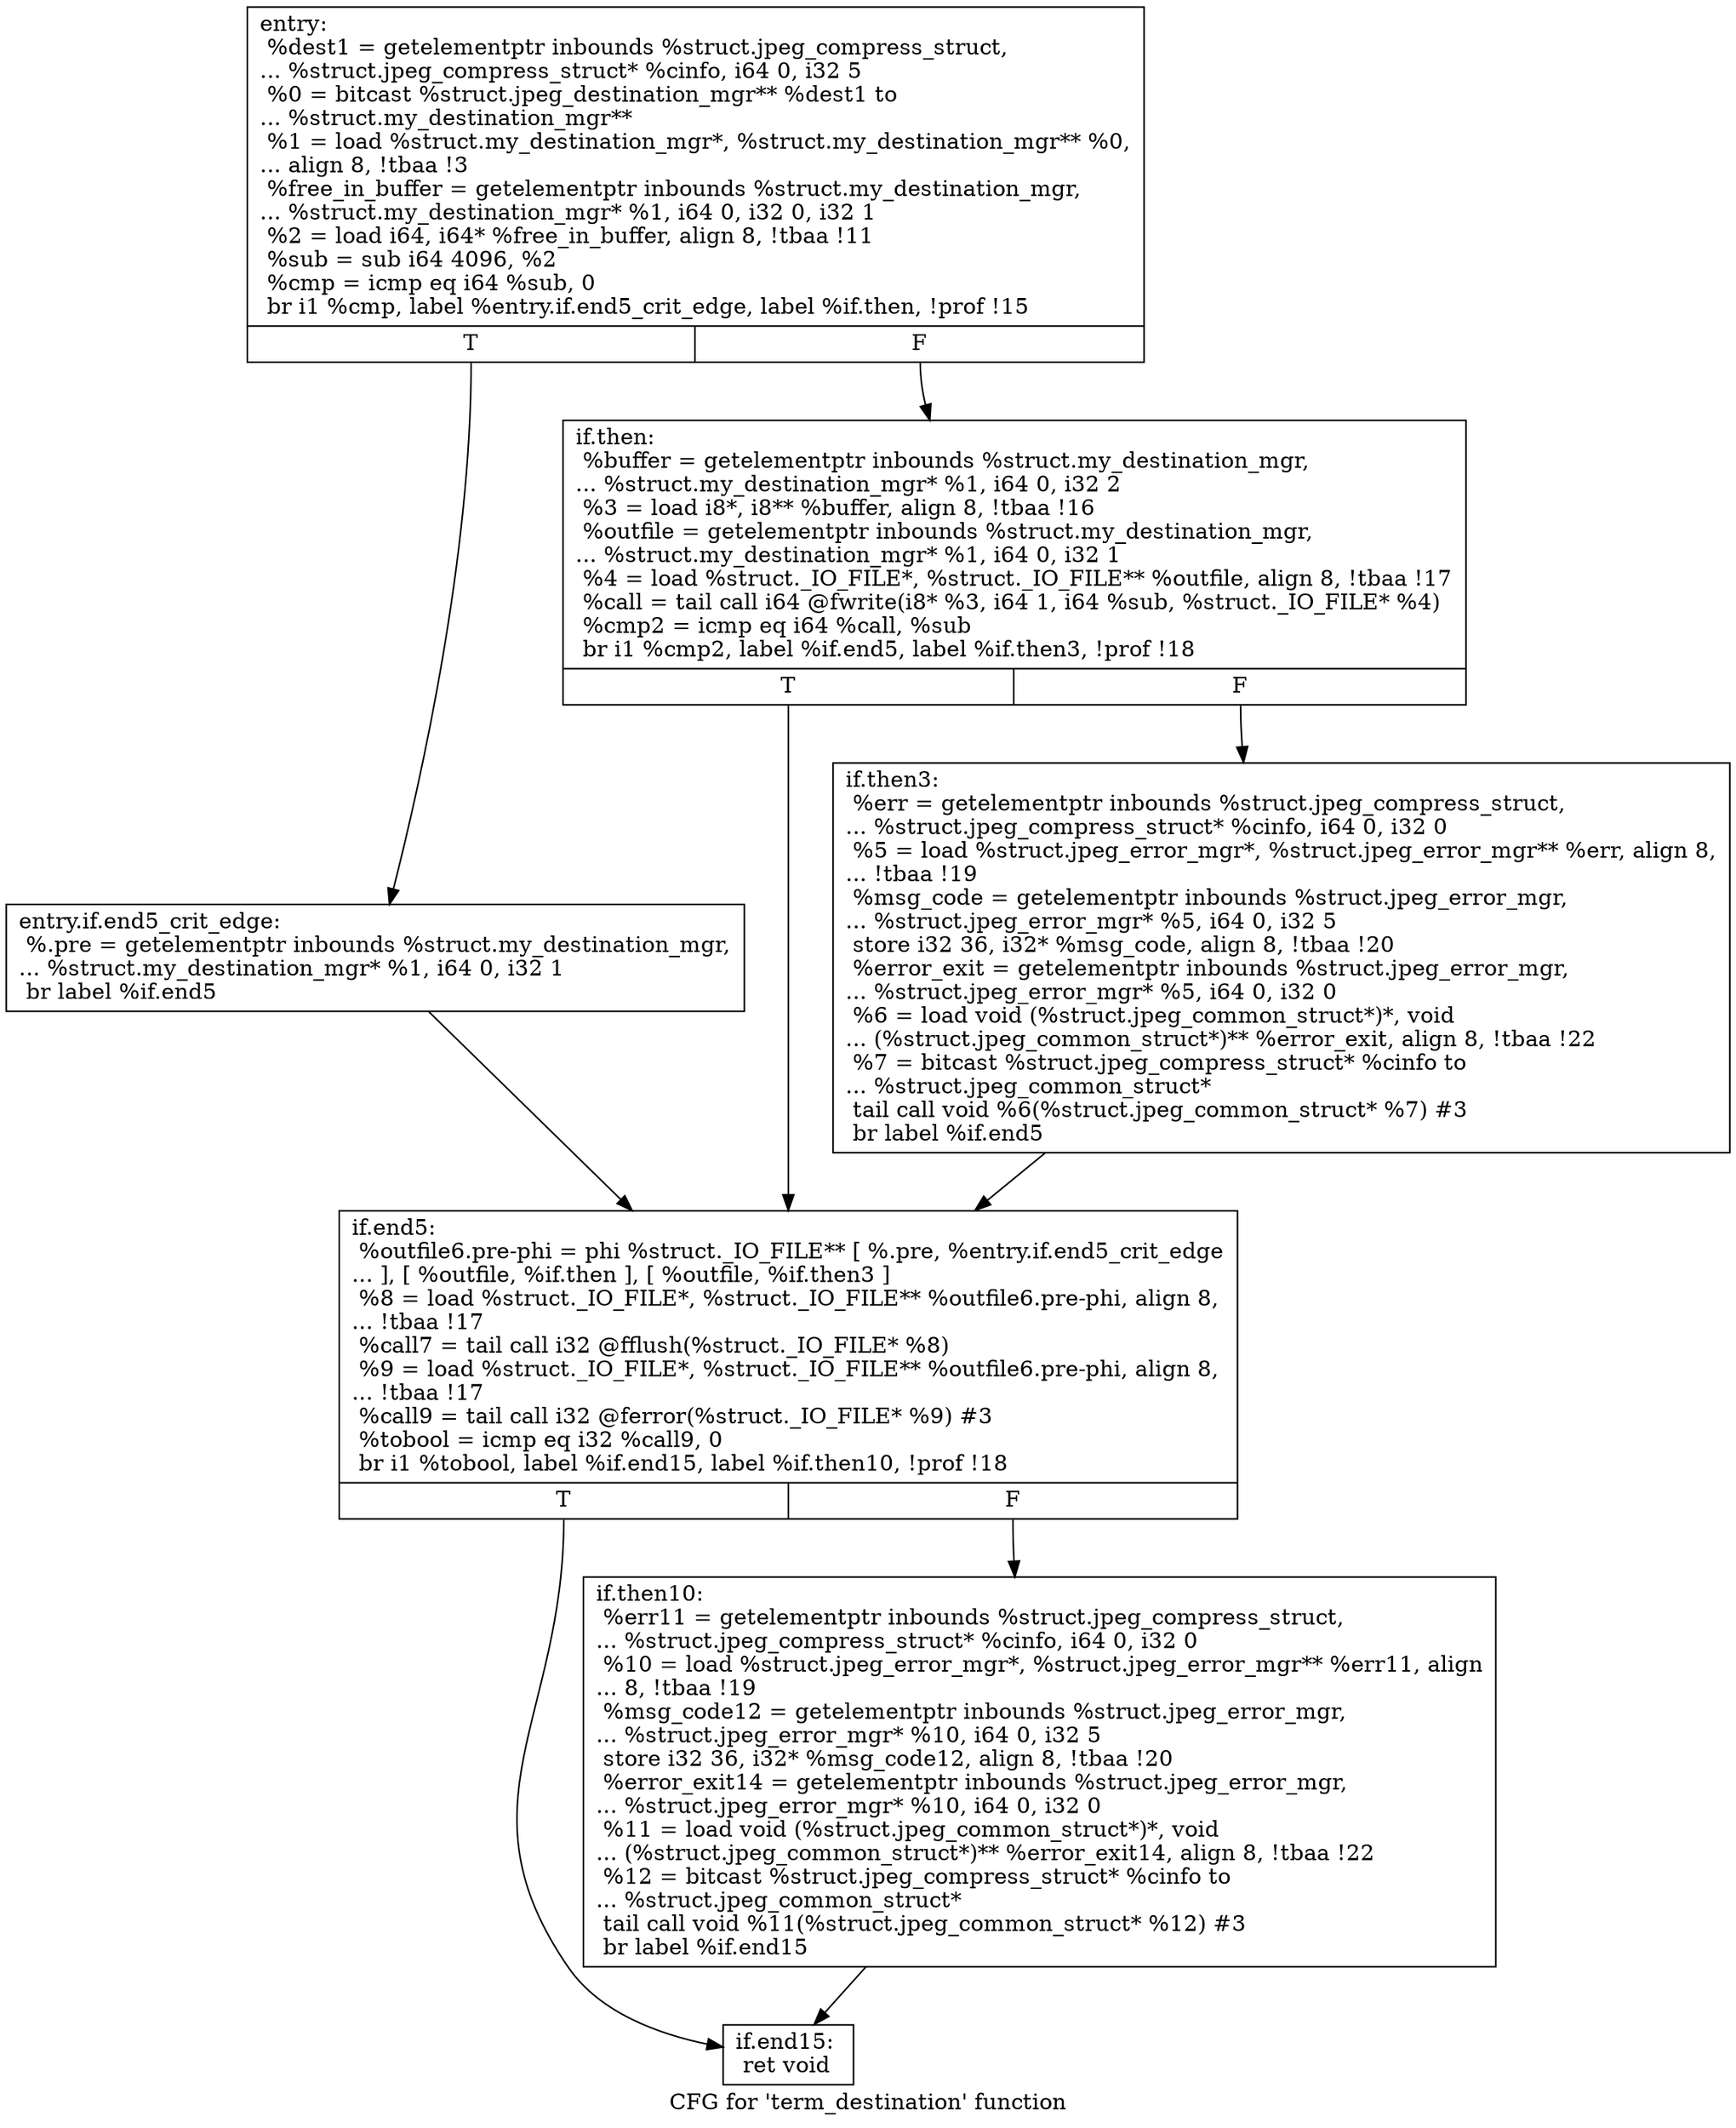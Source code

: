 digraph "CFG for 'term_destination' function" {
	label="CFG for 'term_destination' function";

	Node0x58dd1a0 [shape=record,label="{entry:\l  %dest1 = getelementptr inbounds %struct.jpeg_compress_struct,\l... %struct.jpeg_compress_struct* %cinfo, i64 0, i32 5\l  %0 = bitcast %struct.jpeg_destination_mgr** %dest1 to\l... %struct.my_destination_mgr**\l  %1 = load %struct.my_destination_mgr*, %struct.my_destination_mgr** %0,\l... align 8, !tbaa !3\l  %free_in_buffer = getelementptr inbounds %struct.my_destination_mgr,\l... %struct.my_destination_mgr* %1, i64 0, i32 0, i32 1\l  %2 = load i64, i64* %free_in_buffer, align 8, !tbaa !11\l  %sub = sub i64 4096, %2\l  %cmp = icmp eq i64 %sub, 0\l  br i1 %cmp, label %entry.if.end5_crit_edge, label %if.then, !prof !15\l|{<s0>T|<s1>F}}"];
	Node0x58dd1a0:s0 -> Node0x58dd5b0;
	Node0x58dd1a0:s1 -> Node0x58d2080;
	Node0x58dd5b0 [shape=record,label="{entry.if.end5_crit_edge:                          \l  %.pre = getelementptr inbounds %struct.my_destination_mgr,\l... %struct.my_destination_mgr* %1, i64 0, i32 1\l  br label %if.end5\l}"];
	Node0x58dd5b0 -> Node0x58d23b0;
	Node0x58d2080 [shape=record,label="{if.then:                                          \l  %buffer = getelementptr inbounds %struct.my_destination_mgr,\l... %struct.my_destination_mgr* %1, i64 0, i32 2\l  %3 = load i8*, i8** %buffer, align 8, !tbaa !16\l  %outfile = getelementptr inbounds %struct.my_destination_mgr,\l... %struct.my_destination_mgr* %1, i64 0, i32 1\l  %4 = load %struct._IO_FILE*, %struct._IO_FILE** %outfile, align 8, !tbaa !17\l  %call = tail call i64 @fwrite(i8* %3, i64 1, i64 %sub, %struct._IO_FILE* %4)\l  %cmp2 = icmp eq i64 %call, %sub\l  br i1 %cmp2, label %if.end5, label %if.then3, !prof !18\l|{<s0>T|<s1>F}}"];
	Node0x58d2080:s0 -> Node0x58d23b0;
	Node0x58d2080:s1 -> Node0x58dd120;
	Node0x58dd120 [shape=record,label="{if.then3:                                         \l  %err = getelementptr inbounds %struct.jpeg_compress_struct,\l... %struct.jpeg_compress_struct* %cinfo, i64 0, i32 0\l  %5 = load %struct.jpeg_error_mgr*, %struct.jpeg_error_mgr** %err, align 8,\l... !tbaa !19\l  %msg_code = getelementptr inbounds %struct.jpeg_error_mgr,\l... %struct.jpeg_error_mgr* %5, i64 0, i32 5\l  store i32 36, i32* %msg_code, align 8, !tbaa !20\l  %error_exit = getelementptr inbounds %struct.jpeg_error_mgr,\l... %struct.jpeg_error_mgr* %5, i64 0, i32 0\l  %6 = load void (%struct.jpeg_common_struct*)*, void\l... (%struct.jpeg_common_struct*)** %error_exit, align 8, !tbaa !22\l  %7 = bitcast %struct.jpeg_compress_struct* %cinfo to\l... %struct.jpeg_common_struct*\l  tail call void %6(%struct.jpeg_common_struct* %7) #3\l  br label %if.end5\l}"];
	Node0x58dd120 -> Node0x58d23b0;
	Node0x58d23b0 [shape=record,label="{if.end5:                                          \l  %outfile6.pre-phi = phi %struct._IO_FILE** [ %.pre, %entry.if.end5_crit_edge\l... ], [ %outfile, %if.then ], [ %outfile, %if.then3 ]\l  %8 = load %struct._IO_FILE*, %struct._IO_FILE** %outfile6.pre-phi, align 8,\l... !tbaa !17\l  %call7 = tail call i32 @fflush(%struct._IO_FILE* %8)\l  %9 = load %struct._IO_FILE*, %struct._IO_FILE** %outfile6.pre-phi, align 8,\l... !tbaa !17\l  %call9 = tail call i32 @ferror(%struct._IO_FILE* %9) #3\l  %tobool = icmp eq i32 %call9, 0\l  br i1 %tobool, label %if.end15, label %if.then10, !prof !18\l|{<s0>T|<s1>F}}"];
	Node0x58d23b0:s0 -> Node0x58e0970;
	Node0x58d23b0:s1 -> Node0x58e0a50;
	Node0x58e0a50 [shape=record,label="{if.then10:                                        \l  %err11 = getelementptr inbounds %struct.jpeg_compress_struct,\l... %struct.jpeg_compress_struct* %cinfo, i64 0, i32 0\l  %10 = load %struct.jpeg_error_mgr*, %struct.jpeg_error_mgr** %err11, align\l... 8, !tbaa !19\l  %msg_code12 = getelementptr inbounds %struct.jpeg_error_mgr,\l... %struct.jpeg_error_mgr* %10, i64 0, i32 5\l  store i32 36, i32* %msg_code12, align 8, !tbaa !20\l  %error_exit14 = getelementptr inbounds %struct.jpeg_error_mgr,\l... %struct.jpeg_error_mgr* %10, i64 0, i32 0\l  %11 = load void (%struct.jpeg_common_struct*)*, void\l... (%struct.jpeg_common_struct*)** %error_exit14, align 8, !tbaa !22\l  %12 = bitcast %struct.jpeg_compress_struct* %cinfo to\l... %struct.jpeg_common_struct*\l  tail call void %11(%struct.jpeg_common_struct* %12) #3\l  br label %if.end15\l}"];
	Node0x58e0a50 -> Node0x58e0970;
	Node0x58e0970 [shape=record,label="{if.end15:                                         \l  ret void\l}"];
}
